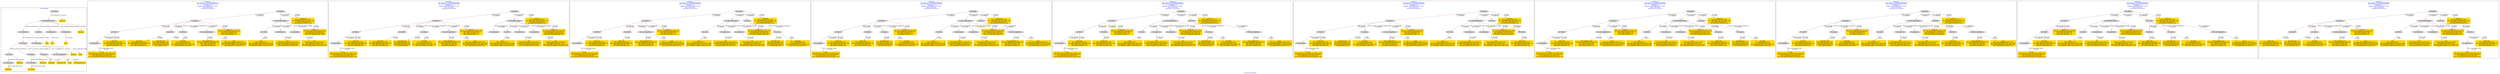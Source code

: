 digraph n0 {
fontcolor="blue"
remincross="true"
label="s24-s-norton-simon.json"
subgraph cluster_0 {
label="1-correct model"
n2[style="filled",color="white",fillcolor="lightgray",label="E12_Production1"];
n3[style="filled",color="white",fillcolor="lightgray",label="E21_Person1"];
n4[style="filled",color="white",fillcolor="lightgray",label="E52_Time-Span3"];
n5[style="filled",color="white",fillcolor="lightgray",label="E67_Birth1"];
n6[style="filled",color="white",fillcolor="lightgray",label="E69_Death1"];
n7[style="filled",color="white",fillcolor="lightgray",label="E74_Group1"];
n8[style="filled",color="white",fillcolor="lightgray",label="E82_Actor_Appellation1"];
n9[style="filled",color="white",fillcolor="lightgray",label="E22_Man-Made_Object1"];
n10[style="filled",color="white",fillcolor="lightgray",label="E35_Title1"];
n11[style="filled",color="white",fillcolor="lightgray",label="E54_Dimension1"];
n12[style="filled",color="white",fillcolor="lightgray",label="E8_Acquisition1"];
n13[style="filled",color="white",fillcolor="lightgray",label="E38_Image1"];
n14[style="filled",color="white",fillcolor="lightgray",label="E52_Time-Span1"];
n15[style="filled",color="white",fillcolor="lightgray",label="E52_Time-Span2"];
n16[shape="plaintext",style="filled",fillcolor="gold",label="artist_uri"];
n17[shape="plaintext",style="filled",fillcolor="gold",label="prov"];
n18[shape="plaintext",style="filled",fillcolor="gold",label="title"];
n19[shape="plaintext",style="filled",fillcolor="gold",label="nationality"];
n20[shape="plaintext",style="filled",fillcolor="gold",label="artist"];
n21[shape="plaintext",style="filled",fillcolor="gold",label="dim"];
n22[shape="plaintext",style="filled",fillcolor="gold",label="Death_URI"];
n23[shape="plaintext",style="filled",fillcolor="gold",label="artist_appellation_uri"];
n24[shape="plaintext",style="filled",fillcolor="gold",label="image_url"];
n25[shape="plaintext",style="filled",fillcolor="gold",label="made"];
n26[shape="plaintext",style="filled",fillcolor="gold",label="object_uri"];
n27[shape="plaintext",style="filled",fillcolor="gold",label="death_date"];
n28[shape="plaintext",style="filled",fillcolor="gold",label="Birth_URI"];
n29[shape="plaintext",style="filled",fillcolor="gold",label="birth_date"];
n30[shape="plaintext",style="filled",fillcolor="gold",label="nationality_URI"];
}
subgraph cluster_1 {
label="candidate 0\nlink coherence:0.043478260869565216\nnode coherence:0.08333333333333333\nconfidence:1.0\nmapping score:0.3867521367521367\ncost:1309.822632\n-precision:0.8-recall:0.62"
n32[style="filled",color="white",fillcolor="lightgray",label="E21_Person1"];
n33[style="filled",color="white",fillcolor="lightgray",label="E67_Birth1"];
n34[style="filled",color="white",fillcolor="lightgray",label="E69_Death1"];
n35[style="filled",color="white",fillcolor="lightgray",label="E74_Group1"];
n36[style="filled",color="white",fillcolor="lightgray",label="E82_Actor_Appellation1"];
n37[style="filled",color="white",fillcolor="lightgray",label="E22_Man-Made_Object1"];
n38[style="filled",color="white",fillcolor="lightgray",label="E35_Title1"];
n39[style="filled",color="white",fillcolor="lightgray",label="E54_Dimension1"];
n40[style="filled",color="white",fillcolor="lightgray",label="E8_Acquisition1"];
n41[style="filled",color="white",fillcolor="lightgray",label="E38_Image1"];
n42[style="filled",color="white",fillcolor="lightgray",label="E52_Time-Span1"];
n43[shape="plaintext",style="filled",fillcolor="gold",label="object_uri\n[E22_Man-Made_Object,classLink,0.629]\n[E8_Acquisition,classLink,0.187]\n[E8_Acquisition,P3_has_note,0.094]\n[E82_Actor_Appellation,label,0.09]"];
n44[shape="plaintext",style="filled",fillcolor="gold",label="made\n[E52_Time-Span,P82_at_some_time_within,0.414]\n[E52_Time-Span,P82b_end_of_the_end,0.246]\n[E12_Production,P3_has_note,0.182]\n[E52_Time-Span,P82a_begin_of_the_begin,0.158]"];
n45[shape="plaintext",style="filled",fillcolor="gold",label="prov\n[E8_Acquisition,P3_has_note,0.526]\n[E30_Right,P3_has_note,0.252]\n[E22_Man-Made_Object,P3_has_note,0.121]\n[E73_Information_Object,P3_has_note,0.101]"];
n46[shape="plaintext",style="filled",fillcolor="gold",label="artist_appellation_uri\n[E82_Actor_Appellation,classLink,0.732]\n[E21_Person,classLink,0.207]\n[E67_Birth,classLink,0.03]\n[E69_Death,classLink,0.03]"];
n47[shape="plaintext",style="filled",fillcolor="gold",label="nationality_URI\n[E74_Group,classLink,0.745]\n[E55_Type,classLink,0.131]\n[E57_Material,classLink,0.09]\n[E55_Type,label,0.033]"];
n48[shape="plaintext",style="filled",fillcolor="gold",label="image_url\n[E38_Image,classLink,0.507]\n[E22_Man-Made_Object,classLink,0.199]\n[E53_Place,classLink,0.161]\n[E8_Acquisition,classLink,0.134]"];
n49[shape="plaintext",style="filled",fillcolor="gold",label="Birth_URI\n[E67_Birth,classLink,0.518]\n[E82_Actor_Appellation,classLink,0.228]\n[E21_Person,classLink,0.154]\n[E69_Death,classLink,0.101]"];
n50[shape="plaintext",style="filled",fillcolor="gold",label="title\n[E35_Title,label,0.35]\n[E22_Man-Made_Object,P3_has_note,0.238]\n[E73_Information_Object,P3_has_note,0.225]\n[E33_Linguistic_Object,P3_has_note,0.187]"];
n51[shape="plaintext",style="filled",fillcolor="gold",label="dim\n[E54_Dimension,P3_has_note,0.823]\n[E22_Man-Made_Object,P3_has_note,0.075]\n[E82_Actor_Appellation,label,0.055]\n[E34_Inscription,P3_has_note,0.047]"];
n52[shape="plaintext",style="filled",fillcolor="gold",label="Death_URI\n[E69_Death,classLink,0.49]\n[E82_Actor_Appellation,classLink,0.215]\n[E67_Birth,classLink,0.151]\n[E21_Person,classLink,0.144]"];
n53[shape="plaintext",style="filled",fillcolor="gold",label="artist\n[E82_Actor_Appellation,label,0.725]\n[E73_Information_Object,P3_has_note,0.106]\n[E22_Man-Made_Object,P3_has_note,0.091]\n[E8_Acquisition,P3_has_note,0.077]"];
n54[shape="plaintext",style="filled",fillcolor="gold",label="artist_uri\n[E82_Actor_Appellation,classLink,0.389]\n[E21_Person,classLink,0.269]\n[E67_Birth,classLink,0.172]\n[E69_Death,classLink,0.17]"];
n55[shape="plaintext",style="filled",fillcolor="gold",label="nationality\n[E74_Group,label,0.534]\n[E74_Group,classLink,0.366]\n[E22_Man-Made_Object,P3_has_note,0.05]\n[E39_Actor,P3_has_note,0.05]"];
}
subgraph cluster_2 {
label="candidate 1\nlink coherence:0.041666666666666664\nnode coherence:0.08333333333333333\nconfidence:1.0\nmapping score:0.3867521367521367\ncost:1310.776501\n-precision:0.82-recall:0.69"
n57[style="filled",color="white",fillcolor="lightgray",label="E21_Person1"];
n58[style="filled",color="white",fillcolor="lightgray",label="E67_Birth1"];
n59[style="filled",color="white",fillcolor="lightgray",label="E69_Death1"];
n60[style="filled",color="white",fillcolor="lightgray",label="E74_Group1"];
n61[style="filled",color="white",fillcolor="lightgray",label="E82_Actor_Appellation1"];
n62[style="filled",color="white",fillcolor="lightgray",label="E22_Man-Made_Object1"];
n63[style="filled",color="white",fillcolor="lightgray",label="E12_Production1"];
n64[style="filled",color="white",fillcolor="lightgray",label="E35_Title1"];
n65[style="filled",color="white",fillcolor="lightgray",label="E54_Dimension1"];
n66[style="filled",color="white",fillcolor="lightgray",label="E8_Acquisition1"];
n67[style="filled",color="white",fillcolor="lightgray",label="E38_Image1"];
n68[style="filled",color="white",fillcolor="lightgray",label="E52_Time-Span1"];
n69[shape="plaintext",style="filled",fillcolor="gold",label="object_uri\n[E22_Man-Made_Object,classLink,0.629]\n[E8_Acquisition,classLink,0.187]\n[E8_Acquisition,P3_has_note,0.094]\n[E82_Actor_Appellation,label,0.09]"];
n70[shape="plaintext",style="filled",fillcolor="gold",label="made\n[E52_Time-Span,P82_at_some_time_within,0.414]\n[E52_Time-Span,P82b_end_of_the_end,0.246]\n[E12_Production,P3_has_note,0.182]\n[E52_Time-Span,P82a_begin_of_the_begin,0.158]"];
n71[shape="plaintext",style="filled",fillcolor="gold",label="prov\n[E8_Acquisition,P3_has_note,0.526]\n[E30_Right,P3_has_note,0.252]\n[E22_Man-Made_Object,P3_has_note,0.121]\n[E73_Information_Object,P3_has_note,0.101]"];
n72[shape="plaintext",style="filled",fillcolor="gold",label="artist_appellation_uri\n[E82_Actor_Appellation,classLink,0.732]\n[E21_Person,classLink,0.207]\n[E67_Birth,classLink,0.03]\n[E69_Death,classLink,0.03]"];
n73[shape="plaintext",style="filled",fillcolor="gold",label="nationality_URI\n[E74_Group,classLink,0.745]\n[E55_Type,classLink,0.131]\n[E57_Material,classLink,0.09]\n[E55_Type,label,0.033]"];
n74[shape="plaintext",style="filled",fillcolor="gold",label="image_url\n[E38_Image,classLink,0.507]\n[E22_Man-Made_Object,classLink,0.199]\n[E53_Place,classLink,0.161]\n[E8_Acquisition,classLink,0.134]"];
n75[shape="plaintext",style="filled",fillcolor="gold",label="Birth_URI\n[E67_Birth,classLink,0.518]\n[E82_Actor_Appellation,classLink,0.228]\n[E21_Person,classLink,0.154]\n[E69_Death,classLink,0.101]"];
n76[shape="plaintext",style="filled",fillcolor="gold",label="title\n[E35_Title,label,0.35]\n[E22_Man-Made_Object,P3_has_note,0.238]\n[E73_Information_Object,P3_has_note,0.225]\n[E33_Linguistic_Object,P3_has_note,0.187]"];
n77[shape="plaintext",style="filled",fillcolor="gold",label="dim\n[E54_Dimension,P3_has_note,0.823]\n[E22_Man-Made_Object,P3_has_note,0.075]\n[E82_Actor_Appellation,label,0.055]\n[E34_Inscription,P3_has_note,0.047]"];
n78[shape="plaintext",style="filled",fillcolor="gold",label="Death_URI\n[E69_Death,classLink,0.49]\n[E82_Actor_Appellation,classLink,0.215]\n[E67_Birth,classLink,0.151]\n[E21_Person,classLink,0.144]"];
n79[shape="plaintext",style="filled",fillcolor="gold",label="artist\n[E82_Actor_Appellation,label,0.725]\n[E73_Information_Object,P3_has_note,0.106]\n[E22_Man-Made_Object,P3_has_note,0.091]\n[E8_Acquisition,P3_has_note,0.077]"];
n80[shape="plaintext",style="filled",fillcolor="gold",label="artist_uri\n[E82_Actor_Appellation,classLink,0.389]\n[E21_Person,classLink,0.269]\n[E67_Birth,classLink,0.172]\n[E69_Death,classLink,0.17]"];
n81[shape="plaintext",style="filled",fillcolor="gold",label="nationality\n[E74_Group,label,0.534]\n[E74_Group,classLink,0.366]\n[E22_Man-Made_Object,P3_has_note,0.05]\n[E39_Actor,P3_has_note,0.05]"];
}
subgraph cluster_3 {
label="candidate 2\nlink coherence:0.041666666666666664\nnode coherence:0.08333333333333333\nconfidence:1.0\nmapping score:0.3867521367521367\ncost:1310.821991\n-precision:0.64-recall:0.54"
n83[style="filled",color="white",fillcolor="lightgray",label="E21_Person1"];
n84[style="filled",color="white",fillcolor="lightgray",label="E67_Birth1"];
n85[style="filled",color="white",fillcolor="lightgray",label="E69_Death1"];
n86[style="filled",color="white",fillcolor="lightgray",label="E82_Actor_Appellation1"];
n87[style="filled",color="white",fillcolor="lightgray",label="E22_Man-Made_Object1"];
n88[style="filled",color="white",fillcolor="lightgray",label="E35_Title1"];
n89[style="filled",color="white",fillcolor="lightgray",label="E54_Dimension1"];
n90[style="filled",color="white",fillcolor="lightgray",label="E8_Acquisition1"];
n91[style="filled",color="white",fillcolor="lightgray",label="E38_Image1"];
n92[style="filled",color="white",fillcolor="lightgray",label="E39_Actor1"];
n93[style="filled",color="white",fillcolor="lightgray",label="E74_Group1"];
n94[style="filled",color="white",fillcolor="lightgray",label="E52_Time-Span1"];
n95[shape="plaintext",style="filled",fillcolor="gold",label="object_uri\n[E22_Man-Made_Object,classLink,0.629]\n[E8_Acquisition,classLink,0.187]\n[E8_Acquisition,P3_has_note,0.094]\n[E82_Actor_Appellation,label,0.09]"];
n96[shape="plaintext",style="filled",fillcolor="gold",label="made\n[E52_Time-Span,P82_at_some_time_within,0.414]\n[E52_Time-Span,P82b_end_of_the_end,0.246]\n[E12_Production,P3_has_note,0.182]\n[E52_Time-Span,P82a_begin_of_the_begin,0.158]"];
n97[shape="plaintext",style="filled",fillcolor="gold",label="prov\n[E8_Acquisition,P3_has_note,0.526]\n[E30_Right,P3_has_note,0.252]\n[E22_Man-Made_Object,P3_has_note,0.121]\n[E73_Information_Object,P3_has_note,0.101]"];
n98[shape="plaintext",style="filled",fillcolor="gold",label="artist_appellation_uri\n[E82_Actor_Appellation,classLink,0.732]\n[E21_Person,classLink,0.207]\n[E67_Birth,classLink,0.03]\n[E69_Death,classLink,0.03]"];
n99[shape="plaintext",style="filled",fillcolor="gold",label="nationality_URI\n[E74_Group,classLink,0.745]\n[E55_Type,classLink,0.131]\n[E57_Material,classLink,0.09]\n[E55_Type,label,0.033]"];
n100[shape="plaintext",style="filled",fillcolor="gold",label="image_url\n[E38_Image,classLink,0.507]\n[E22_Man-Made_Object,classLink,0.199]\n[E53_Place,classLink,0.161]\n[E8_Acquisition,classLink,0.134]"];
n101[shape="plaintext",style="filled",fillcolor="gold",label="Birth_URI\n[E67_Birth,classLink,0.518]\n[E82_Actor_Appellation,classLink,0.228]\n[E21_Person,classLink,0.154]\n[E69_Death,classLink,0.101]"];
n102[shape="plaintext",style="filled",fillcolor="gold",label="title\n[E35_Title,label,0.35]\n[E22_Man-Made_Object,P3_has_note,0.238]\n[E73_Information_Object,P3_has_note,0.225]\n[E33_Linguistic_Object,P3_has_note,0.187]"];
n103[shape="plaintext",style="filled",fillcolor="gold",label="dim\n[E54_Dimension,P3_has_note,0.823]\n[E22_Man-Made_Object,P3_has_note,0.075]\n[E82_Actor_Appellation,label,0.055]\n[E34_Inscription,P3_has_note,0.047]"];
n104[shape="plaintext",style="filled",fillcolor="gold",label="Death_URI\n[E69_Death,classLink,0.49]\n[E82_Actor_Appellation,classLink,0.215]\n[E67_Birth,classLink,0.151]\n[E21_Person,classLink,0.144]"];
n105[shape="plaintext",style="filled",fillcolor="gold",label="artist\n[E82_Actor_Appellation,label,0.725]\n[E73_Information_Object,P3_has_note,0.106]\n[E22_Man-Made_Object,P3_has_note,0.091]\n[E8_Acquisition,P3_has_note,0.077]"];
n106[shape="plaintext",style="filled",fillcolor="gold",label="artist_uri\n[E82_Actor_Appellation,classLink,0.389]\n[E21_Person,classLink,0.269]\n[E67_Birth,classLink,0.172]\n[E69_Death,classLink,0.17]"];
n107[shape="plaintext",style="filled",fillcolor="gold",label="nationality\n[E74_Group,label,0.534]\n[E74_Group,classLink,0.366]\n[E22_Man-Made_Object,P3_has_note,0.05]\n[E39_Actor,P3_has_note,0.05]"];
}
subgraph cluster_4 {
label="candidate 3\nlink coherence:0.041666666666666664\nnode coherence:0.08333333333333333\nconfidence:1.0\nmapping score:0.3867521367521367\ncost:1310.822255\n-precision:0.64-recall:0.54"
n109[style="filled",color="white",fillcolor="lightgray",label="E21_Person1"];
n110[style="filled",color="white",fillcolor="lightgray",label="E67_Birth1"];
n111[style="filled",color="white",fillcolor="lightgray",label="E69_Death1"];
n112[style="filled",color="white",fillcolor="lightgray",label="E74_Group1"];
n113[style="filled",color="white",fillcolor="lightgray",label="E22_Man-Made_Object1"];
n114[style="filled",color="white",fillcolor="lightgray",label="E35_Title1"];
n115[style="filled",color="white",fillcolor="lightgray",label="E54_Dimension1"];
n116[style="filled",color="white",fillcolor="lightgray",label="E8_Acquisition1"];
n117[style="filled",color="white",fillcolor="lightgray",label="E38_Image1"];
n118[style="filled",color="white",fillcolor="lightgray",label="E39_Actor1"];
n119[style="filled",color="white",fillcolor="lightgray",label="E82_Actor_Appellation1"];
n120[style="filled",color="white",fillcolor="lightgray",label="E52_Time-Span1"];
n121[shape="plaintext",style="filled",fillcolor="gold",label="object_uri\n[E22_Man-Made_Object,classLink,0.629]\n[E8_Acquisition,classLink,0.187]\n[E8_Acquisition,P3_has_note,0.094]\n[E82_Actor_Appellation,label,0.09]"];
n122[shape="plaintext",style="filled",fillcolor="gold",label="made\n[E52_Time-Span,P82_at_some_time_within,0.414]\n[E52_Time-Span,P82b_end_of_the_end,0.246]\n[E12_Production,P3_has_note,0.182]\n[E52_Time-Span,P82a_begin_of_the_begin,0.158]"];
n123[shape="plaintext",style="filled",fillcolor="gold",label="prov\n[E8_Acquisition,P3_has_note,0.526]\n[E30_Right,P3_has_note,0.252]\n[E22_Man-Made_Object,P3_has_note,0.121]\n[E73_Information_Object,P3_has_note,0.101]"];
n124[shape="plaintext",style="filled",fillcolor="gold",label="artist_appellation_uri\n[E82_Actor_Appellation,classLink,0.732]\n[E21_Person,classLink,0.207]\n[E67_Birth,classLink,0.03]\n[E69_Death,classLink,0.03]"];
n125[shape="plaintext",style="filled",fillcolor="gold",label="nationality_URI\n[E74_Group,classLink,0.745]\n[E55_Type,classLink,0.131]\n[E57_Material,classLink,0.09]\n[E55_Type,label,0.033]"];
n126[shape="plaintext",style="filled",fillcolor="gold",label="image_url\n[E38_Image,classLink,0.507]\n[E22_Man-Made_Object,classLink,0.199]\n[E53_Place,classLink,0.161]\n[E8_Acquisition,classLink,0.134]"];
n127[shape="plaintext",style="filled",fillcolor="gold",label="Birth_URI\n[E67_Birth,classLink,0.518]\n[E82_Actor_Appellation,classLink,0.228]\n[E21_Person,classLink,0.154]\n[E69_Death,classLink,0.101]"];
n128[shape="plaintext",style="filled",fillcolor="gold",label="title\n[E35_Title,label,0.35]\n[E22_Man-Made_Object,P3_has_note,0.238]\n[E73_Information_Object,P3_has_note,0.225]\n[E33_Linguistic_Object,P3_has_note,0.187]"];
n129[shape="plaintext",style="filled",fillcolor="gold",label="dim\n[E54_Dimension,P3_has_note,0.823]\n[E22_Man-Made_Object,P3_has_note,0.075]\n[E82_Actor_Appellation,label,0.055]\n[E34_Inscription,P3_has_note,0.047]"];
n130[shape="plaintext",style="filled",fillcolor="gold",label="Death_URI\n[E69_Death,classLink,0.49]\n[E82_Actor_Appellation,classLink,0.215]\n[E67_Birth,classLink,0.151]\n[E21_Person,classLink,0.144]"];
n131[shape="plaintext",style="filled",fillcolor="gold",label="artist\n[E82_Actor_Appellation,label,0.725]\n[E73_Information_Object,P3_has_note,0.106]\n[E22_Man-Made_Object,P3_has_note,0.091]\n[E8_Acquisition,P3_has_note,0.077]"];
n132[shape="plaintext",style="filled",fillcolor="gold",label="artist_uri\n[E82_Actor_Appellation,classLink,0.389]\n[E21_Person,classLink,0.269]\n[E67_Birth,classLink,0.172]\n[E69_Death,classLink,0.17]"];
n133[shape="plaintext",style="filled",fillcolor="gold",label="nationality\n[E74_Group,label,0.534]\n[E74_Group,classLink,0.366]\n[E22_Man-Made_Object,P3_has_note,0.05]\n[E39_Actor,P3_has_note,0.05]"];
}
subgraph cluster_5 {
label="candidate 4\nlink coherence:0.041666666666666664\nnode coherence:0.08333333333333333\nconfidence:1.0\nmapping score:0.3867521367521367\ncost:1310.822305\n-precision:0.55-recall:0.46"
n135[style="filled",color="white",fillcolor="lightgray",label="E21_Person1"];
n136[style="filled",color="white",fillcolor="lightgray",label="E67_Birth1"];
n137[style="filled",color="white",fillcolor="lightgray",label="E69_Death1"];
n138[style="filled",color="white",fillcolor="lightgray",label="E22_Man-Made_Object1"];
n139[style="filled",color="white",fillcolor="lightgray",label="E35_Title1"];
n140[style="filled",color="white",fillcolor="lightgray",label="E54_Dimension1"];
n141[style="filled",color="white",fillcolor="lightgray",label="E8_Acquisition1"];
n142[style="filled",color="white",fillcolor="lightgray",label="E38_Image1"];
n143[style="filled",color="white",fillcolor="lightgray",label="E39_Actor1"];
n144[style="filled",color="white",fillcolor="lightgray",label="E74_Group1"];
n145[style="filled",color="white",fillcolor="lightgray",label="E82_Actor_Appellation1"];
n146[style="filled",color="white",fillcolor="lightgray",label="E52_Time-Span1"];
n147[shape="plaintext",style="filled",fillcolor="gold",label="object_uri\n[E22_Man-Made_Object,classLink,0.629]\n[E8_Acquisition,classLink,0.187]\n[E8_Acquisition,P3_has_note,0.094]\n[E82_Actor_Appellation,label,0.09]"];
n148[shape="plaintext",style="filled",fillcolor="gold",label="made\n[E52_Time-Span,P82_at_some_time_within,0.414]\n[E52_Time-Span,P82b_end_of_the_end,0.246]\n[E12_Production,P3_has_note,0.182]\n[E52_Time-Span,P82a_begin_of_the_begin,0.158]"];
n149[shape="plaintext",style="filled",fillcolor="gold",label="prov\n[E8_Acquisition,P3_has_note,0.526]\n[E30_Right,P3_has_note,0.252]\n[E22_Man-Made_Object,P3_has_note,0.121]\n[E73_Information_Object,P3_has_note,0.101]"];
n150[shape="plaintext",style="filled",fillcolor="gold",label="artist_appellation_uri\n[E82_Actor_Appellation,classLink,0.732]\n[E21_Person,classLink,0.207]\n[E67_Birth,classLink,0.03]\n[E69_Death,classLink,0.03]"];
n151[shape="plaintext",style="filled",fillcolor="gold",label="nationality_URI\n[E74_Group,classLink,0.745]\n[E55_Type,classLink,0.131]\n[E57_Material,classLink,0.09]\n[E55_Type,label,0.033]"];
n152[shape="plaintext",style="filled",fillcolor="gold",label="image_url\n[E38_Image,classLink,0.507]\n[E22_Man-Made_Object,classLink,0.199]\n[E53_Place,classLink,0.161]\n[E8_Acquisition,classLink,0.134]"];
n153[shape="plaintext",style="filled",fillcolor="gold",label="Birth_URI\n[E67_Birth,classLink,0.518]\n[E82_Actor_Appellation,classLink,0.228]\n[E21_Person,classLink,0.154]\n[E69_Death,classLink,0.101]"];
n154[shape="plaintext",style="filled",fillcolor="gold",label="title\n[E35_Title,label,0.35]\n[E22_Man-Made_Object,P3_has_note,0.238]\n[E73_Information_Object,P3_has_note,0.225]\n[E33_Linguistic_Object,P3_has_note,0.187]"];
n155[shape="plaintext",style="filled",fillcolor="gold",label="dim\n[E54_Dimension,P3_has_note,0.823]\n[E22_Man-Made_Object,P3_has_note,0.075]\n[E82_Actor_Appellation,label,0.055]\n[E34_Inscription,P3_has_note,0.047]"];
n156[shape="plaintext",style="filled",fillcolor="gold",label="Death_URI\n[E69_Death,classLink,0.49]\n[E82_Actor_Appellation,classLink,0.215]\n[E67_Birth,classLink,0.151]\n[E21_Person,classLink,0.144]"];
n157[shape="plaintext",style="filled",fillcolor="gold",label="artist\n[E82_Actor_Appellation,label,0.725]\n[E73_Information_Object,P3_has_note,0.106]\n[E22_Man-Made_Object,P3_has_note,0.091]\n[E8_Acquisition,P3_has_note,0.077]"];
n158[shape="plaintext",style="filled",fillcolor="gold",label="artist_uri\n[E82_Actor_Appellation,classLink,0.389]\n[E21_Person,classLink,0.269]\n[E67_Birth,classLink,0.172]\n[E69_Death,classLink,0.17]"];
n159[shape="plaintext",style="filled",fillcolor="gold",label="nationality\n[E74_Group,label,0.534]\n[E74_Group,classLink,0.366]\n[E22_Man-Made_Object,P3_has_note,0.05]\n[E39_Actor,P3_has_note,0.05]"];
}
subgraph cluster_6 {
label="candidate 5\nlink coherence:0.041666666666666664\nnode coherence:0.08333333333333333\nconfidence:1.0\nmapping score:0.3867521367521367\ncost:1310.822337\n-precision:0.64-recall:0.54"
n161[style="filled",color="white",fillcolor="lightgray",label="E21_Person1"];
n162[style="filled",color="white",fillcolor="lightgray",label="E67_Birth1"];
n163[style="filled",color="white",fillcolor="lightgray",label="E74_Group1"];
n164[style="filled",color="white",fillcolor="lightgray",label="E82_Actor_Appellation1"];
n165[style="filled",color="white",fillcolor="lightgray",label="E22_Man-Made_Object1"];
n166[style="filled",color="white",fillcolor="lightgray",label="E35_Title1"];
n167[style="filled",color="white",fillcolor="lightgray",label="E54_Dimension1"];
n168[style="filled",color="white",fillcolor="lightgray",label="E8_Acquisition1"];
n169[style="filled",color="white",fillcolor="lightgray",label="E38_Image1"];
n170[style="filled",color="white",fillcolor="lightgray",label="E39_Actor1"];
n171[style="filled",color="white",fillcolor="lightgray",label="E69_Death1"];
n172[style="filled",color="white",fillcolor="lightgray",label="E52_Time-Span1"];
n173[shape="plaintext",style="filled",fillcolor="gold",label="object_uri\n[E22_Man-Made_Object,classLink,0.629]\n[E8_Acquisition,classLink,0.187]\n[E8_Acquisition,P3_has_note,0.094]\n[E82_Actor_Appellation,label,0.09]"];
n174[shape="plaintext",style="filled",fillcolor="gold",label="made\n[E52_Time-Span,P82_at_some_time_within,0.414]\n[E52_Time-Span,P82b_end_of_the_end,0.246]\n[E12_Production,P3_has_note,0.182]\n[E52_Time-Span,P82a_begin_of_the_begin,0.158]"];
n175[shape="plaintext",style="filled",fillcolor="gold",label="prov\n[E8_Acquisition,P3_has_note,0.526]\n[E30_Right,P3_has_note,0.252]\n[E22_Man-Made_Object,P3_has_note,0.121]\n[E73_Information_Object,P3_has_note,0.101]"];
n176[shape="plaintext",style="filled",fillcolor="gold",label="artist_appellation_uri\n[E82_Actor_Appellation,classLink,0.732]\n[E21_Person,classLink,0.207]\n[E67_Birth,classLink,0.03]\n[E69_Death,classLink,0.03]"];
n177[shape="plaintext",style="filled",fillcolor="gold",label="nationality_URI\n[E74_Group,classLink,0.745]\n[E55_Type,classLink,0.131]\n[E57_Material,classLink,0.09]\n[E55_Type,label,0.033]"];
n178[shape="plaintext",style="filled",fillcolor="gold",label="image_url\n[E38_Image,classLink,0.507]\n[E22_Man-Made_Object,classLink,0.199]\n[E53_Place,classLink,0.161]\n[E8_Acquisition,classLink,0.134]"];
n179[shape="plaintext",style="filled",fillcolor="gold",label="Birth_URI\n[E67_Birth,classLink,0.518]\n[E82_Actor_Appellation,classLink,0.228]\n[E21_Person,classLink,0.154]\n[E69_Death,classLink,0.101]"];
n180[shape="plaintext",style="filled",fillcolor="gold",label="title\n[E35_Title,label,0.35]\n[E22_Man-Made_Object,P3_has_note,0.238]\n[E73_Information_Object,P3_has_note,0.225]\n[E33_Linguistic_Object,P3_has_note,0.187]"];
n181[shape="plaintext",style="filled",fillcolor="gold",label="dim\n[E54_Dimension,P3_has_note,0.823]\n[E22_Man-Made_Object,P3_has_note,0.075]\n[E82_Actor_Appellation,label,0.055]\n[E34_Inscription,P3_has_note,0.047]"];
n182[shape="plaintext",style="filled",fillcolor="gold",label="Death_URI\n[E69_Death,classLink,0.49]\n[E82_Actor_Appellation,classLink,0.215]\n[E67_Birth,classLink,0.151]\n[E21_Person,classLink,0.144]"];
n183[shape="plaintext",style="filled",fillcolor="gold",label="artist\n[E82_Actor_Appellation,label,0.725]\n[E73_Information_Object,P3_has_note,0.106]\n[E22_Man-Made_Object,P3_has_note,0.091]\n[E8_Acquisition,P3_has_note,0.077]"];
n184[shape="plaintext",style="filled",fillcolor="gold",label="artist_uri\n[E82_Actor_Appellation,classLink,0.389]\n[E21_Person,classLink,0.269]\n[E67_Birth,classLink,0.172]\n[E69_Death,classLink,0.17]"];
n185[shape="plaintext",style="filled",fillcolor="gold",label="nationality\n[E74_Group,label,0.534]\n[E74_Group,classLink,0.366]\n[E22_Man-Made_Object,P3_has_note,0.05]\n[E39_Actor,P3_has_note,0.05]"];
}
subgraph cluster_7 {
label="candidate 6\nlink coherence:0.041666666666666664\nnode coherence:0.08333333333333333\nconfidence:1.0\nmapping score:0.3867521367521367\ncost:1310.822388\n-precision:0.55-recall:0.46"
n187[style="filled",color="white",fillcolor="lightgray",label="E21_Person1"];
n188[style="filled",color="white",fillcolor="lightgray",label="E67_Birth1"];
n189[style="filled",color="white",fillcolor="lightgray",label="E82_Actor_Appellation1"];
n190[style="filled",color="white",fillcolor="lightgray",label="E22_Man-Made_Object1"];
n191[style="filled",color="white",fillcolor="lightgray",label="E35_Title1"];
n192[style="filled",color="white",fillcolor="lightgray",label="E54_Dimension1"];
n193[style="filled",color="white",fillcolor="lightgray",label="E8_Acquisition1"];
n194[style="filled",color="white",fillcolor="lightgray",label="E38_Image1"];
n195[style="filled",color="white",fillcolor="lightgray",label="E39_Actor1"];
n196[style="filled",color="white",fillcolor="lightgray",label="E69_Death1"];
n197[style="filled",color="white",fillcolor="lightgray",label="E74_Group1"];
n198[style="filled",color="white",fillcolor="lightgray",label="E52_Time-Span1"];
n199[shape="plaintext",style="filled",fillcolor="gold",label="object_uri\n[E22_Man-Made_Object,classLink,0.629]\n[E8_Acquisition,classLink,0.187]\n[E8_Acquisition,P3_has_note,0.094]\n[E82_Actor_Appellation,label,0.09]"];
n200[shape="plaintext",style="filled",fillcolor="gold",label="made\n[E52_Time-Span,P82_at_some_time_within,0.414]\n[E52_Time-Span,P82b_end_of_the_end,0.246]\n[E12_Production,P3_has_note,0.182]\n[E52_Time-Span,P82a_begin_of_the_begin,0.158]"];
n201[shape="plaintext",style="filled",fillcolor="gold",label="prov\n[E8_Acquisition,P3_has_note,0.526]\n[E30_Right,P3_has_note,0.252]\n[E22_Man-Made_Object,P3_has_note,0.121]\n[E73_Information_Object,P3_has_note,0.101]"];
n202[shape="plaintext",style="filled",fillcolor="gold",label="artist_appellation_uri\n[E82_Actor_Appellation,classLink,0.732]\n[E21_Person,classLink,0.207]\n[E67_Birth,classLink,0.03]\n[E69_Death,classLink,0.03]"];
n203[shape="plaintext",style="filled",fillcolor="gold",label="nationality_URI\n[E74_Group,classLink,0.745]\n[E55_Type,classLink,0.131]\n[E57_Material,classLink,0.09]\n[E55_Type,label,0.033]"];
n204[shape="plaintext",style="filled",fillcolor="gold",label="image_url\n[E38_Image,classLink,0.507]\n[E22_Man-Made_Object,classLink,0.199]\n[E53_Place,classLink,0.161]\n[E8_Acquisition,classLink,0.134]"];
n205[shape="plaintext",style="filled",fillcolor="gold",label="Birth_URI\n[E67_Birth,classLink,0.518]\n[E82_Actor_Appellation,classLink,0.228]\n[E21_Person,classLink,0.154]\n[E69_Death,classLink,0.101]"];
n206[shape="plaintext",style="filled",fillcolor="gold",label="title\n[E35_Title,label,0.35]\n[E22_Man-Made_Object,P3_has_note,0.238]\n[E73_Information_Object,P3_has_note,0.225]\n[E33_Linguistic_Object,P3_has_note,0.187]"];
n207[shape="plaintext",style="filled",fillcolor="gold",label="dim\n[E54_Dimension,P3_has_note,0.823]\n[E22_Man-Made_Object,P3_has_note,0.075]\n[E82_Actor_Appellation,label,0.055]\n[E34_Inscription,P3_has_note,0.047]"];
n208[shape="plaintext",style="filled",fillcolor="gold",label="Death_URI\n[E69_Death,classLink,0.49]\n[E82_Actor_Appellation,classLink,0.215]\n[E67_Birth,classLink,0.151]\n[E21_Person,classLink,0.144]"];
n209[shape="plaintext",style="filled",fillcolor="gold",label="artist\n[E82_Actor_Appellation,label,0.725]\n[E73_Information_Object,P3_has_note,0.106]\n[E22_Man-Made_Object,P3_has_note,0.091]\n[E8_Acquisition,P3_has_note,0.077]"];
n210[shape="plaintext",style="filled",fillcolor="gold",label="artist_uri\n[E82_Actor_Appellation,classLink,0.389]\n[E21_Person,classLink,0.269]\n[E67_Birth,classLink,0.172]\n[E69_Death,classLink,0.17]"];
n211[shape="plaintext",style="filled",fillcolor="gold",label="nationality\n[E74_Group,label,0.534]\n[E74_Group,classLink,0.366]\n[E22_Man-Made_Object,P3_has_note,0.05]\n[E39_Actor,P3_has_note,0.05]"];
}
subgraph cluster_8 {
label="candidate 7\nlink coherence:0.041666666666666664\nnode coherence:0.08333333333333333\nconfidence:1.0\nmapping score:0.3867521367521367\ncost:1310.822651\n-precision:0.55-recall:0.46"
n213[style="filled",color="white",fillcolor="lightgray",label="E21_Person1"];
n214[style="filled",color="white",fillcolor="lightgray",label="E67_Birth1"];
n215[style="filled",color="white",fillcolor="lightgray",label="E74_Group1"];
n216[style="filled",color="white",fillcolor="lightgray",label="E22_Man-Made_Object1"];
n217[style="filled",color="white",fillcolor="lightgray",label="E35_Title1"];
n218[style="filled",color="white",fillcolor="lightgray",label="E54_Dimension1"];
n219[style="filled",color="white",fillcolor="lightgray",label="E8_Acquisition1"];
n220[style="filled",color="white",fillcolor="lightgray",label="E38_Image1"];
n221[style="filled",color="white",fillcolor="lightgray",label="E39_Actor1"];
n222[style="filled",color="white",fillcolor="lightgray",label="E69_Death1"];
n223[style="filled",color="white",fillcolor="lightgray",label="E82_Actor_Appellation1"];
n224[style="filled",color="white",fillcolor="lightgray",label="E52_Time-Span1"];
n225[shape="plaintext",style="filled",fillcolor="gold",label="object_uri\n[E22_Man-Made_Object,classLink,0.629]\n[E8_Acquisition,classLink,0.187]\n[E8_Acquisition,P3_has_note,0.094]\n[E82_Actor_Appellation,label,0.09]"];
n226[shape="plaintext",style="filled",fillcolor="gold",label="made\n[E52_Time-Span,P82_at_some_time_within,0.414]\n[E52_Time-Span,P82b_end_of_the_end,0.246]\n[E12_Production,P3_has_note,0.182]\n[E52_Time-Span,P82a_begin_of_the_begin,0.158]"];
n227[shape="plaintext",style="filled",fillcolor="gold",label="prov\n[E8_Acquisition,P3_has_note,0.526]\n[E30_Right,P3_has_note,0.252]\n[E22_Man-Made_Object,P3_has_note,0.121]\n[E73_Information_Object,P3_has_note,0.101]"];
n228[shape="plaintext",style="filled",fillcolor="gold",label="artist_appellation_uri\n[E82_Actor_Appellation,classLink,0.732]\n[E21_Person,classLink,0.207]\n[E67_Birth,classLink,0.03]\n[E69_Death,classLink,0.03]"];
n229[shape="plaintext",style="filled",fillcolor="gold",label="nationality_URI\n[E74_Group,classLink,0.745]\n[E55_Type,classLink,0.131]\n[E57_Material,classLink,0.09]\n[E55_Type,label,0.033]"];
n230[shape="plaintext",style="filled",fillcolor="gold",label="image_url\n[E38_Image,classLink,0.507]\n[E22_Man-Made_Object,classLink,0.199]\n[E53_Place,classLink,0.161]\n[E8_Acquisition,classLink,0.134]"];
n231[shape="plaintext",style="filled",fillcolor="gold",label="Birth_URI\n[E67_Birth,classLink,0.518]\n[E82_Actor_Appellation,classLink,0.228]\n[E21_Person,classLink,0.154]\n[E69_Death,classLink,0.101]"];
n232[shape="plaintext",style="filled",fillcolor="gold",label="title\n[E35_Title,label,0.35]\n[E22_Man-Made_Object,P3_has_note,0.238]\n[E73_Information_Object,P3_has_note,0.225]\n[E33_Linguistic_Object,P3_has_note,0.187]"];
n233[shape="plaintext",style="filled",fillcolor="gold",label="dim\n[E54_Dimension,P3_has_note,0.823]\n[E22_Man-Made_Object,P3_has_note,0.075]\n[E82_Actor_Appellation,label,0.055]\n[E34_Inscription,P3_has_note,0.047]"];
n234[shape="plaintext",style="filled",fillcolor="gold",label="Death_URI\n[E69_Death,classLink,0.49]\n[E82_Actor_Appellation,classLink,0.215]\n[E67_Birth,classLink,0.151]\n[E21_Person,classLink,0.144]"];
n235[shape="plaintext",style="filled",fillcolor="gold",label="artist\n[E82_Actor_Appellation,label,0.725]\n[E73_Information_Object,P3_has_note,0.106]\n[E22_Man-Made_Object,P3_has_note,0.091]\n[E8_Acquisition,P3_has_note,0.077]"];
n236[shape="plaintext",style="filled",fillcolor="gold",label="artist_uri\n[E82_Actor_Appellation,classLink,0.389]\n[E21_Person,classLink,0.269]\n[E67_Birth,classLink,0.172]\n[E69_Death,classLink,0.17]"];
n237[shape="plaintext",style="filled",fillcolor="gold",label="nationality\n[E74_Group,label,0.534]\n[E74_Group,classLink,0.366]\n[E22_Man-Made_Object,P3_has_note,0.05]\n[E39_Actor,P3_has_note,0.05]"];
}
subgraph cluster_9 {
label="candidate 8\nlink coherence:0.041666666666666664\nnode coherence:0.08333333333333333\nconfidence:1.0\nmapping score:0.3867521367521367\ncost:1310.822702\n-precision:0.45-recall:0.38"
n239[style="filled",color="white",fillcolor="lightgray",label="E21_Person1"];
n240[style="filled",color="white",fillcolor="lightgray",label="E67_Birth1"];
n241[style="filled",color="white",fillcolor="lightgray",label="E22_Man-Made_Object1"];
n242[style="filled",color="white",fillcolor="lightgray",label="E35_Title1"];
n243[style="filled",color="white",fillcolor="lightgray",label="E54_Dimension1"];
n244[style="filled",color="white",fillcolor="lightgray",label="E8_Acquisition1"];
n245[style="filled",color="white",fillcolor="lightgray",label="E38_Image1"];
n246[style="filled",color="white",fillcolor="lightgray",label="E39_Actor1"];
n247[style="filled",color="white",fillcolor="lightgray",label="E69_Death1"];
n248[style="filled",color="white",fillcolor="lightgray",label="E74_Group1"];
n249[style="filled",color="white",fillcolor="lightgray",label="E82_Actor_Appellation1"];
n250[style="filled",color="white",fillcolor="lightgray",label="E52_Time-Span1"];
n251[shape="plaintext",style="filled",fillcolor="gold",label="object_uri\n[E22_Man-Made_Object,classLink,0.629]\n[E8_Acquisition,classLink,0.187]\n[E8_Acquisition,P3_has_note,0.094]\n[E82_Actor_Appellation,label,0.09]"];
n252[shape="plaintext",style="filled",fillcolor="gold",label="made\n[E52_Time-Span,P82_at_some_time_within,0.414]\n[E52_Time-Span,P82b_end_of_the_end,0.246]\n[E12_Production,P3_has_note,0.182]\n[E52_Time-Span,P82a_begin_of_the_begin,0.158]"];
n253[shape="plaintext",style="filled",fillcolor="gold",label="prov\n[E8_Acquisition,P3_has_note,0.526]\n[E30_Right,P3_has_note,0.252]\n[E22_Man-Made_Object,P3_has_note,0.121]\n[E73_Information_Object,P3_has_note,0.101]"];
n254[shape="plaintext",style="filled",fillcolor="gold",label="artist_appellation_uri\n[E82_Actor_Appellation,classLink,0.732]\n[E21_Person,classLink,0.207]\n[E67_Birth,classLink,0.03]\n[E69_Death,classLink,0.03]"];
n255[shape="plaintext",style="filled",fillcolor="gold",label="nationality_URI\n[E74_Group,classLink,0.745]\n[E55_Type,classLink,0.131]\n[E57_Material,classLink,0.09]\n[E55_Type,label,0.033]"];
n256[shape="plaintext",style="filled",fillcolor="gold",label="image_url\n[E38_Image,classLink,0.507]\n[E22_Man-Made_Object,classLink,0.199]\n[E53_Place,classLink,0.161]\n[E8_Acquisition,classLink,0.134]"];
n257[shape="plaintext",style="filled",fillcolor="gold",label="Birth_URI\n[E67_Birth,classLink,0.518]\n[E82_Actor_Appellation,classLink,0.228]\n[E21_Person,classLink,0.154]\n[E69_Death,classLink,0.101]"];
n258[shape="plaintext",style="filled",fillcolor="gold",label="title\n[E35_Title,label,0.35]\n[E22_Man-Made_Object,P3_has_note,0.238]\n[E73_Information_Object,P3_has_note,0.225]\n[E33_Linguistic_Object,P3_has_note,0.187]"];
n259[shape="plaintext",style="filled",fillcolor="gold",label="dim\n[E54_Dimension,P3_has_note,0.823]\n[E22_Man-Made_Object,P3_has_note,0.075]\n[E82_Actor_Appellation,label,0.055]\n[E34_Inscription,P3_has_note,0.047]"];
n260[shape="plaintext",style="filled",fillcolor="gold",label="Death_URI\n[E69_Death,classLink,0.49]\n[E82_Actor_Appellation,classLink,0.215]\n[E67_Birth,classLink,0.151]\n[E21_Person,classLink,0.144]"];
n261[shape="plaintext",style="filled",fillcolor="gold",label="artist\n[E82_Actor_Appellation,label,0.725]\n[E73_Information_Object,P3_has_note,0.106]\n[E22_Man-Made_Object,P3_has_note,0.091]\n[E8_Acquisition,P3_has_note,0.077]"];
n262[shape="plaintext",style="filled",fillcolor="gold",label="artist_uri\n[E82_Actor_Appellation,classLink,0.389]\n[E21_Person,classLink,0.269]\n[E67_Birth,classLink,0.172]\n[E69_Death,classLink,0.17]"];
n263[shape="plaintext",style="filled",fillcolor="gold",label="nationality\n[E74_Group,label,0.534]\n[E74_Group,classLink,0.366]\n[E22_Man-Made_Object,P3_has_note,0.05]\n[E39_Actor,P3_has_note,0.05]"];
}
subgraph cluster_10 {
label="candidate 9\nlink coherence:0.041666666666666664\nnode coherence:0.08333333333333333\nconfidence:1.0\nmapping score:0.3867521367521367\ncost:1310.824043\n-precision:0.64-recall:0.54"
n265[style="filled",color="white",fillcolor="lightgray",label="E21_Person1"];
n266[style="filled",color="white",fillcolor="lightgray",label="E69_Death1"];
n267[style="filled",color="white",fillcolor="lightgray",label="E74_Group1"];
n268[style="filled",color="white",fillcolor="lightgray",label="E82_Actor_Appellation1"];
n269[style="filled",color="white",fillcolor="lightgray",label="E22_Man-Made_Object1"];
n270[style="filled",color="white",fillcolor="lightgray",label="E35_Title1"];
n271[style="filled",color="white",fillcolor="lightgray",label="E54_Dimension1"];
n272[style="filled",color="white",fillcolor="lightgray",label="E8_Acquisition1"];
n273[style="filled",color="white",fillcolor="lightgray",label="E38_Image1"];
n274[style="filled",color="white",fillcolor="lightgray",label="E39_Actor1"];
n275[style="filled",color="white",fillcolor="lightgray",label="E67_Birth1"];
n276[style="filled",color="white",fillcolor="lightgray",label="E52_Time-Span1"];
n277[shape="plaintext",style="filled",fillcolor="gold",label="object_uri\n[E22_Man-Made_Object,classLink,0.629]\n[E8_Acquisition,classLink,0.187]\n[E8_Acquisition,P3_has_note,0.094]\n[E82_Actor_Appellation,label,0.09]"];
n278[shape="plaintext",style="filled",fillcolor="gold",label="made\n[E52_Time-Span,P82_at_some_time_within,0.414]\n[E52_Time-Span,P82b_end_of_the_end,0.246]\n[E12_Production,P3_has_note,0.182]\n[E52_Time-Span,P82a_begin_of_the_begin,0.158]"];
n279[shape="plaintext",style="filled",fillcolor="gold",label="prov\n[E8_Acquisition,P3_has_note,0.526]\n[E30_Right,P3_has_note,0.252]\n[E22_Man-Made_Object,P3_has_note,0.121]\n[E73_Information_Object,P3_has_note,0.101]"];
n280[shape="plaintext",style="filled",fillcolor="gold",label="artist_appellation_uri\n[E82_Actor_Appellation,classLink,0.732]\n[E21_Person,classLink,0.207]\n[E67_Birth,classLink,0.03]\n[E69_Death,classLink,0.03]"];
n281[shape="plaintext",style="filled",fillcolor="gold",label="nationality_URI\n[E74_Group,classLink,0.745]\n[E55_Type,classLink,0.131]\n[E57_Material,classLink,0.09]\n[E55_Type,label,0.033]"];
n282[shape="plaintext",style="filled",fillcolor="gold",label="image_url\n[E38_Image,classLink,0.507]\n[E22_Man-Made_Object,classLink,0.199]\n[E53_Place,classLink,0.161]\n[E8_Acquisition,classLink,0.134]"];
n283[shape="plaintext",style="filled",fillcolor="gold",label="Birth_URI\n[E67_Birth,classLink,0.518]\n[E82_Actor_Appellation,classLink,0.228]\n[E21_Person,classLink,0.154]\n[E69_Death,classLink,0.101]"];
n284[shape="plaintext",style="filled",fillcolor="gold",label="title\n[E35_Title,label,0.35]\n[E22_Man-Made_Object,P3_has_note,0.238]\n[E73_Information_Object,P3_has_note,0.225]\n[E33_Linguistic_Object,P3_has_note,0.187]"];
n285[shape="plaintext",style="filled",fillcolor="gold",label="dim\n[E54_Dimension,P3_has_note,0.823]\n[E22_Man-Made_Object,P3_has_note,0.075]\n[E82_Actor_Appellation,label,0.055]\n[E34_Inscription,P3_has_note,0.047]"];
n286[shape="plaintext",style="filled",fillcolor="gold",label="Death_URI\n[E69_Death,classLink,0.49]\n[E82_Actor_Appellation,classLink,0.215]\n[E67_Birth,classLink,0.151]\n[E21_Person,classLink,0.144]"];
n287[shape="plaintext",style="filled",fillcolor="gold",label="artist\n[E82_Actor_Appellation,label,0.725]\n[E73_Information_Object,P3_has_note,0.106]\n[E22_Man-Made_Object,P3_has_note,0.091]\n[E8_Acquisition,P3_has_note,0.077]"];
n288[shape="plaintext",style="filled",fillcolor="gold",label="artist_uri\n[E82_Actor_Appellation,classLink,0.389]\n[E21_Person,classLink,0.269]\n[E67_Birth,classLink,0.172]\n[E69_Death,classLink,0.17]"];
n289[shape="plaintext",style="filled",fillcolor="gold",label="nationality\n[E74_Group,label,0.534]\n[E74_Group,classLink,0.366]\n[E22_Man-Made_Object,P3_has_note,0.05]\n[E39_Actor,P3_has_note,0.05]"];
}
n2 -> n3[color="brown",fontcolor="black",label="P14_carried_out_by"]
n2 -> n4[color="brown",fontcolor="black",label="P4_has_time-span"]
n3 -> n5[color="brown",fontcolor="black",label="P98i_was_born"]
n3 -> n6[color="brown",fontcolor="black",label="P100i_died_in"]
n3 -> n7[color="brown",fontcolor="black",label="P107i_is_current_or_former_member_of"]
n3 -> n8[color="brown",fontcolor="black",label="P131_is_identified_by"]
n9 -> n2[color="brown",fontcolor="black",label="P108i_was_produced_by"]
n9 -> n10[color="brown",fontcolor="black",label="P102_has_title"]
n9 -> n11[color="brown",fontcolor="black",label="P43_has_dimension"]
n9 -> n12[color="brown",fontcolor="black",label="P24i_changed_ownership_through"]
n13 -> n9[color="brown",fontcolor="black",label="P138_represents"]
n5 -> n14[color="brown",fontcolor="black",label="P4_has_time-span"]
n6 -> n15[color="brown",fontcolor="black",label="P4_has_time-span"]
n3 -> n16[color="brown",fontcolor="black",label="classLink"]
n12 -> n17[color="brown",fontcolor="black",label="P3_has_note"]
n10 -> n18[color="brown",fontcolor="black",label="label"]
n7 -> n19[color="brown",fontcolor="black",label="label"]
n8 -> n20[color="brown",fontcolor="black",label="label"]
n11 -> n21[color="brown",fontcolor="black",label="P3_has_note"]
n6 -> n22[color="brown",fontcolor="black",label="classLink"]
n8 -> n23[color="brown",fontcolor="black",label="classLink"]
n13 -> n24[color="brown",fontcolor="black",label="classLink"]
n4 -> n25[color="brown",fontcolor="black",label="P82_at_some_time_within"]
n9 -> n26[color="brown",fontcolor="black",label="classLink"]
n15 -> n27[color="brown",fontcolor="black",label="P82_at_some_time_within"]
n5 -> n28[color="brown",fontcolor="black",label="classLink"]
n14 -> n29[color="brown",fontcolor="black",label="P82_at_some_time_within"]
n7 -> n30[color="brown",fontcolor="black",label="classLink"]
n32 -> n33[color="brown",fontcolor="black",label="P98i_was_born\nw=0.993786"]
n32 -> n34[color="brown",fontcolor="black",label="P100i_died_in\nw=0.995499"]
n32 -> n35[color="brown",fontcolor="black",label="P107i_is_current_or_former_member_of\nw=0.995691"]
n32 -> n36[color="brown",fontcolor="black",label="P131_is_identified_by\nw=0.992637"]
n37 -> n38[color="brown",fontcolor="black",label="P102_has_title\nw=0.976935"]
n37 -> n39[color="brown",fontcolor="black",label="P43_has_dimension\nw=0.914539"]
n37 -> n40[color="brown",fontcolor="black",label="P24i_changed_ownership_through\nw=0.977372"]
n41 -> n32[color="brown",fontcolor="black",label="P138_represents\nw=0.999308"]
n41 -> n37[color="brown",fontcolor="black",label="P138_represents\nw=0.983075"]
n33 -> n42[color="brown",fontcolor="black",label="P4_has_time-span\nw=0.993791"]
n37 -> n43[color="brown",fontcolor="black",label="classLink\nw=100.0"]
n42 -> n44[color="brown",fontcolor="black",label="P82_at_some_time_within\nw=100.0"]
n40 -> n45[color="brown",fontcolor="black",label="P3_has_note\nw=100.0"]
n36 -> n46[color="brown",fontcolor="black",label="classLink\nw=100.0"]
n35 -> n47[color="brown",fontcolor="black",label="classLink\nw=100.0"]
n41 -> n48[color="brown",fontcolor="black",label="classLink\nw=100.0"]
n33 -> n49[color="brown",fontcolor="black",label="classLink\nw=100.0"]
n38 -> n50[color="brown",fontcolor="black",label="label\nw=100.0"]
n39 -> n51[color="brown",fontcolor="black",label="P3_has_note\nw=100.0"]
n34 -> n52[color="brown",fontcolor="black",label="classLink\nw=100.0"]
n36 -> n53[color="brown",fontcolor="black",label="label\nw=100.0"]
n32 -> n54[color="brown",fontcolor="black",label="classLink\nw=100.0"]
n35 -> n55[color="brown",fontcolor="black",label="label\nw=100.0"]
n57 -> n58[color="brown",fontcolor="black",label="P98i_was_born\nw=0.993786"]
n57 -> n59[color="brown",fontcolor="black",label="P100i_died_in\nw=0.995499"]
n57 -> n60[color="brown",fontcolor="black",label="P107i_is_current_or_former_member_of\nw=0.995691"]
n57 -> n61[color="brown",fontcolor="black",label="P131_is_identified_by\nw=0.992637"]
n62 -> n63[color="brown",fontcolor="black",label="P108i_was_produced_by\nw=0.953869"]
n62 -> n64[color="brown",fontcolor="black",label="P102_has_title\nw=0.976935"]
n62 -> n65[color="brown",fontcolor="black",label="P43_has_dimension\nw=0.914539"]
n62 -> n66[color="brown",fontcolor="black",label="P24i_changed_ownership_through\nw=0.977372"]
n67 -> n57[color="brown",fontcolor="black",label="P138_represents\nw=0.999308"]
n67 -> n62[color="brown",fontcolor="black",label="P138_represents\nw=0.983075"]
n58 -> n68[color="brown",fontcolor="black",label="P4_has_time-span\nw=0.993791"]
n62 -> n69[color="brown",fontcolor="black",label="classLink\nw=100.0"]
n68 -> n70[color="brown",fontcolor="black",label="P82_at_some_time_within\nw=100.0"]
n66 -> n71[color="brown",fontcolor="black",label="P3_has_note\nw=100.0"]
n61 -> n72[color="brown",fontcolor="black",label="classLink\nw=100.0"]
n60 -> n73[color="brown",fontcolor="black",label="classLink\nw=100.0"]
n67 -> n74[color="brown",fontcolor="black",label="classLink\nw=100.0"]
n58 -> n75[color="brown",fontcolor="black",label="classLink\nw=100.0"]
n64 -> n76[color="brown",fontcolor="black",label="label\nw=100.0"]
n65 -> n77[color="brown",fontcolor="black",label="P3_has_note\nw=100.0"]
n59 -> n78[color="brown",fontcolor="black",label="classLink\nw=100.0"]
n61 -> n79[color="brown",fontcolor="black",label="label\nw=100.0"]
n57 -> n80[color="brown",fontcolor="black",label="classLink\nw=100.0"]
n60 -> n81[color="brown",fontcolor="black",label="label\nw=100.0"]
n83 -> n84[color="brown",fontcolor="black",label="P98i_was_born\nw=0.993786"]
n83 -> n85[color="brown",fontcolor="black",label="P100i_died_in\nw=0.995499"]
n83 -> n86[color="brown",fontcolor="black",label="P131_is_identified_by\nw=0.992637"]
n87 -> n88[color="brown",fontcolor="black",label="P102_has_title\nw=0.976935"]
n87 -> n89[color="brown",fontcolor="black",label="P43_has_dimension\nw=0.914539"]
n87 -> n90[color="brown",fontcolor="black",label="P24i_changed_ownership_through\nw=0.977372"]
n91 -> n83[color="brown",fontcolor="black",label="P138_represents\nw=0.999308"]
n91 -> n87[color="brown",fontcolor="black",label="P138_represents\nw=0.983075"]
n91 -> n92[color="brown",fontcolor="black",label="P138_represents\nw=0.999308"]
n92 -> n93[color="brown",fontcolor="black",label="P107i_is_current_or_former_member_of\nw=0.995741"]
n84 -> n94[color="brown",fontcolor="black",label="P4_has_time-span\nw=0.993791"]
n87 -> n95[color="brown",fontcolor="black",label="classLink\nw=100.0"]
n94 -> n96[color="brown",fontcolor="black",label="P82_at_some_time_within\nw=100.0"]
n90 -> n97[color="brown",fontcolor="black",label="P3_has_note\nw=100.0"]
n86 -> n98[color="brown",fontcolor="black",label="classLink\nw=100.0"]
n93 -> n99[color="brown",fontcolor="black",label="classLink\nw=100.0"]
n91 -> n100[color="brown",fontcolor="black",label="classLink\nw=100.0"]
n84 -> n101[color="brown",fontcolor="black",label="classLink\nw=100.0"]
n88 -> n102[color="brown",fontcolor="black",label="label\nw=100.0"]
n89 -> n103[color="brown",fontcolor="black",label="P3_has_note\nw=100.0"]
n85 -> n104[color="brown",fontcolor="black",label="classLink\nw=100.0"]
n86 -> n105[color="brown",fontcolor="black",label="label\nw=100.0"]
n83 -> n106[color="brown",fontcolor="black",label="classLink\nw=100.0"]
n93 -> n107[color="brown",fontcolor="black",label="label\nw=100.0"]
n109 -> n110[color="brown",fontcolor="black",label="P98i_was_born\nw=0.993786"]
n109 -> n111[color="brown",fontcolor="black",label="P100i_died_in\nw=0.995499"]
n109 -> n112[color="brown",fontcolor="black",label="P107i_is_current_or_former_member_of\nw=0.995691"]
n113 -> n114[color="brown",fontcolor="black",label="P102_has_title\nw=0.976935"]
n113 -> n115[color="brown",fontcolor="black",label="P43_has_dimension\nw=0.914539"]
n113 -> n116[color="brown",fontcolor="black",label="P24i_changed_ownership_through\nw=0.977372"]
n117 -> n109[color="brown",fontcolor="black",label="P138_represents\nw=0.999308"]
n117 -> n113[color="brown",fontcolor="black",label="P138_represents\nw=0.983075"]
n117 -> n118[color="brown",fontcolor="black",label="P138_represents\nw=0.999308"]
n118 -> n119[color="brown",fontcolor="black",label="P131_is_identified_by\nw=0.992951"]
n110 -> n120[color="brown",fontcolor="black",label="P4_has_time-span\nw=0.993791"]
n113 -> n121[color="brown",fontcolor="black",label="classLink\nw=100.0"]
n120 -> n122[color="brown",fontcolor="black",label="P82_at_some_time_within\nw=100.0"]
n116 -> n123[color="brown",fontcolor="black",label="P3_has_note\nw=100.0"]
n119 -> n124[color="brown",fontcolor="black",label="classLink\nw=100.0"]
n112 -> n125[color="brown",fontcolor="black",label="classLink\nw=100.0"]
n117 -> n126[color="brown",fontcolor="black",label="classLink\nw=100.0"]
n110 -> n127[color="brown",fontcolor="black",label="classLink\nw=100.0"]
n114 -> n128[color="brown",fontcolor="black",label="label\nw=100.0"]
n115 -> n129[color="brown",fontcolor="black",label="P3_has_note\nw=100.0"]
n111 -> n130[color="brown",fontcolor="black",label="classLink\nw=100.0"]
n119 -> n131[color="brown",fontcolor="black",label="label\nw=100.0"]
n109 -> n132[color="brown",fontcolor="black",label="classLink\nw=100.0"]
n112 -> n133[color="brown",fontcolor="black",label="label\nw=100.0"]
n135 -> n136[color="brown",fontcolor="black",label="P98i_was_born\nw=0.993786"]
n135 -> n137[color="brown",fontcolor="black",label="P100i_died_in\nw=0.995499"]
n138 -> n139[color="brown",fontcolor="black",label="P102_has_title\nw=0.976935"]
n138 -> n140[color="brown",fontcolor="black",label="P43_has_dimension\nw=0.914539"]
n138 -> n141[color="brown",fontcolor="black",label="P24i_changed_ownership_through\nw=0.977372"]
n142 -> n135[color="brown",fontcolor="black",label="P138_represents\nw=0.999308"]
n142 -> n138[color="brown",fontcolor="black",label="P138_represents\nw=0.983075"]
n142 -> n143[color="brown",fontcolor="black",label="P138_represents\nw=0.999308"]
n143 -> n144[color="brown",fontcolor="black",label="P107i_is_current_or_former_member_of\nw=0.995741"]
n143 -> n145[color="brown",fontcolor="black",label="P131_is_identified_by\nw=0.992951"]
n136 -> n146[color="brown",fontcolor="black",label="P4_has_time-span\nw=0.993791"]
n138 -> n147[color="brown",fontcolor="black",label="classLink\nw=100.0"]
n146 -> n148[color="brown",fontcolor="black",label="P82_at_some_time_within\nw=100.0"]
n141 -> n149[color="brown",fontcolor="black",label="P3_has_note\nw=100.0"]
n145 -> n150[color="brown",fontcolor="black",label="classLink\nw=100.0"]
n144 -> n151[color="brown",fontcolor="black",label="classLink\nw=100.0"]
n142 -> n152[color="brown",fontcolor="black",label="classLink\nw=100.0"]
n136 -> n153[color="brown",fontcolor="black",label="classLink\nw=100.0"]
n139 -> n154[color="brown",fontcolor="black",label="label\nw=100.0"]
n140 -> n155[color="brown",fontcolor="black",label="P3_has_note\nw=100.0"]
n137 -> n156[color="brown",fontcolor="black",label="classLink\nw=100.0"]
n145 -> n157[color="brown",fontcolor="black",label="label\nw=100.0"]
n135 -> n158[color="brown",fontcolor="black",label="classLink\nw=100.0"]
n144 -> n159[color="brown",fontcolor="black",label="label\nw=100.0"]
n161 -> n162[color="brown",fontcolor="black",label="P98i_was_born\nw=0.993786"]
n161 -> n163[color="brown",fontcolor="black",label="P107i_is_current_or_former_member_of\nw=0.995691"]
n161 -> n164[color="brown",fontcolor="black",label="P131_is_identified_by\nw=0.992637"]
n165 -> n166[color="brown",fontcolor="black",label="P102_has_title\nw=0.976935"]
n165 -> n167[color="brown",fontcolor="black",label="P43_has_dimension\nw=0.914539"]
n165 -> n168[color="brown",fontcolor="black",label="P24i_changed_ownership_through\nw=0.977372"]
n169 -> n161[color="brown",fontcolor="black",label="P138_represents\nw=0.999308"]
n169 -> n165[color="brown",fontcolor="black",label="P138_represents\nw=0.983075"]
n169 -> n170[color="brown",fontcolor="black",label="P138_represents\nw=0.999308"]
n170 -> n171[color="brown",fontcolor="black",label="P100i_died_in\nw=0.995896"]
n162 -> n172[color="brown",fontcolor="black",label="P4_has_time-span\nw=0.993791"]
n165 -> n173[color="brown",fontcolor="black",label="classLink\nw=100.0"]
n172 -> n174[color="brown",fontcolor="black",label="P82_at_some_time_within\nw=100.0"]
n168 -> n175[color="brown",fontcolor="black",label="P3_has_note\nw=100.0"]
n164 -> n176[color="brown",fontcolor="black",label="classLink\nw=100.0"]
n163 -> n177[color="brown",fontcolor="black",label="classLink\nw=100.0"]
n169 -> n178[color="brown",fontcolor="black",label="classLink\nw=100.0"]
n162 -> n179[color="brown",fontcolor="black",label="classLink\nw=100.0"]
n166 -> n180[color="brown",fontcolor="black",label="label\nw=100.0"]
n167 -> n181[color="brown",fontcolor="black",label="P3_has_note\nw=100.0"]
n171 -> n182[color="brown",fontcolor="black",label="classLink\nw=100.0"]
n164 -> n183[color="brown",fontcolor="black",label="label\nw=100.0"]
n161 -> n184[color="brown",fontcolor="black",label="classLink\nw=100.0"]
n163 -> n185[color="brown",fontcolor="black",label="label\nw=100.0"]
n187 -> n188[color="brown",fontcolor="black",label="P98i_was_born\nw=0.993786"]
n187 -> n189[color="brown",fontcolor="black",label="P131_is_identified_by\nw=0.992637"]
n190 -> n191[color="brown",fontcolor="black",label="P102_has_title\nw=0.976935"]
n190 -> n192[color="brown",fontcolor="black",label="P43_has_dimension\nw=0.914539"]
n190 -> n193[color="brown",fontcolor="black",label="P24i_changed_ownership_through\nw=0.977372"]
n194 -> n187[color="brown",fontcolor="black",label="P138_represents\nw=0.999308"]
n194 -> n190[color="brown",fontcolor="black",label="P138_represents\nw=0.983075"]
n194 -> n195[color="brown",fontcolor="black",label="P138_represents\nw=0.999308"]
n195 -> n196[color="brown",fontcolor="black",label="P100i_died_in\nw=0.995896"]
n195 -> n197[color="brown",fontcolor="black",label="P107i_is_current_or_former_member_of\nw=0.995741"]
n188 -> n198[color="brown",fontcolor="black",label="P4_has_time-span\nw=0.993791"]
n190 -> n199[color="brown",fontcolor="black",label="classLink\nw=100.0"]
n198 -> n200[color="brown",fontcolor="black",label="P82_at_some_time_within\nw=100.0"]
n193 -> n201[color="brown",fontcolor="black",label="P3_has_note\nw=100.0"]
n189 -> n202[color="brown",fontcolor="black",label="classLink\nw=100.0"]
n197 -> n203[color="brown",fontcolor="black",label="classLink\nw=100.0"]
n194 -> n204[color="brown",fontcolor="black",label="classLink\nw=100.0"]
n188 -> n205[color="brown",fontcolor="black",label="classLink\nw=100.0"]
n191 -> n206[color="brown",fontcolor="black",label="label\nw=100.0"]
n192 -> n207[color="brown",fontcolor="black",label="P3_has_note\nw=100.0"]
n196 -> n208[color="brown",fontcolor="black",label="classLink\nw=100.0"]
n189 -> n209[color="brown",fontcolor="black",label="label\nw=100.0"]
n187 -> n210[color="brown",fontcolor="black",label="classLink\nw=100.0"]
n197 -> n211[color="brown",fontcolor="black",label="label\nw=100.0"]
n213 -> n214[color="brown",fontcolor="black",label="P98i_was_born\nw=0.993786"]
n213 -> n215[color="brown",fontcolor="black",label="P107i_is_current_or_former_member_of\nw=0.995691"]
n216 -> n217[color="brown",fontcolor="black",label="P102_has_title\nw=0.976935"]
n216 -> n218[color="brown",fontcolor="black",label="P43_has_dimension\nw=0.914539"]
n216 -> n219[color="brown",fontcolor="black",label="P24i_changed_ownership_through\nw=0.977372"]
n220 -> n213[color="brown",fontcolor="black",label="P138_represents\nw=0.999308"]
n220 -> n216[color="brown",fontcolor="black",label="P138_represents\nw=0.983075"]
n220 -> n221[color="brown",fontcolor="black",label="P138_represents\nw=0.999308"]
n221 -> n222[color="brown",fontcolor="black",label="P100i_died_in\nw=0.995896"]
n221 -> n223[color="brown",fontcolor="black",label="P131_is_identified_by\nw=0.992951"]
n214 -> n224[color="brown",fontcolor="black",label="P4_has_time-span\nw=0.993791"]
n216 -> n225[color="brown",fontcolor="black",label="classLink\nw=100.0"]
n224 -> n226[color="brown",fontcolor="black",label="P82_at_some_time_within\nw=100.0"]
n219 -> n227[color="brown",fontcolor="black",label="P3_has_note\nw=100.0"]
n223 -> n228[color="brown",fontcolor="black",label="classLink\nw=100.0"]
n215 -> n229[color="brown",fontcolor="black",label="classLink\nw=100.0"]
n220 -> n230[color="brown",fontcolor="black",label="classLink\nw=100.0"]
n214 -> n231[color="brown",fontcolor="black",label="classLink\nw=100.0"]
n217 -> n232[color="brown",fontcolor="black",label="label\nw=100.0"]
n218 -> n233[color="brown",fontcolor="black",label="P3_has_note\nw=100.0"]
n222 -> n234[color="brown",fontcolor="black",label="classLink\nw=100.0"]
n223 -> n235[color="brown",fontcolor="black",label="label\nw=100.0"]
n213 -> n236[color="brown",fontcolor="black",label="classLink\nw=100.0"]
n215 -> n237[color="brown",fontcolor="black",label="label\nw=100.0"]
n239 -> n240[color="brown",fontcolor="black",label="P98i_was_born\nw=0.993786"]
n241 -> n242[color="brown",fontcolor="black",label="P102_has_title\nw=0.976935"]
n241 -> n243[color="brown",fontcolor="black",label="P43_has_dimension\nw=0.914539"]
n241 -> n244[color="brown",fontcolor="black",label="P24i_changed_ownership_through\nw=0.977372"]
n245 -> n239[color="brown",fontcolor="black",label="P138_represents\nw=0.999308"]
n245 -> n241[color="brown",fontcolor="black",label="P138_represents\nw=0.983075"]
n245 -> n246[color="brown",fontcolor="black",label="P138_represents\nw=0.999308"]
n246 -> n247[color="brown",fontcolor="black",label="P100i_died_in\nw=0.995896"]
n246 -> n248[color="brown",fontcolor="black",label="P107i_is_current_or_former_member_of\nw=0.995741"]
n246 -> n249[color="brown",fontcolor="black",label="P131_is_identified_by\nw=0.992951"]
n240 -> n250[color="brown",fontcolor="black",label="P4_has_time-span\nw=0.993791"]
n241 -> n251[color="brown",fontcolor="black",label="classLink\nw=100.0"]
n250 -> n252[color="brown",fontcolor="black",label="P82_at_some_time_within\nw=100.0"]
n244 -> n253[color="brown",fontcolor="black",label="P3_has_note\nw=100.0"]
n249 -> n254[color="brown",fontcolor="black",label="classLink\nw=100.0"]
n248 -> n255[color="brown",fontcolor="black",label="classLink\nw=100.0"]
n245 -> n256[color="brown",fontcolor="black",label="classLink\nw=100.0"]
n240 -> n257[color="brown",fontcolor="black",label="classLink\nw=100.0"]
n242 -> n258[color="brown",fontcolor="black",label="label\nw=100.0"]
n243 -> n259[color="brown",fontcolor="black",label="P3_has_note\nw=100.0"]
n247 -> n260[color="brown",fontcolor="black",label="classLink\nw=100.0"]
n249 -> n261[color="brown",fontcolor="black",label="label\nw=100.0"]
n239 -> n262[color="brown",fontcolor="black",label="classLink\nw=100.0"]
n248 -> n263[color="brown",fontcolor="black",label="label\nw=100.0"]
n265 -> n266[color="brown",fontcolor="black",label="P100i_died_in\nw=0.995499"]
n265 -> n267[color="brown",fontcolor="black",label="P107i_is_current_or_former_member_of\nw=0.995691"]
n265 -> n268[color="brown",fontcolor="black",label="P131_is_identified_by\nw=0.992637"]
n269 -> n270[color="brown",fontcolor="black",label="P102_has_title\nw=0.976935"]
n269 -> n271[color="brown",fontcolor="black",label="P43_has_dimension\nw=0.914539"]
n269 -> n272[color="brown",fontcolor="black",label="P24i_changed_ownership_through\nw=0.977372"]
n273 -> n265[color="brown",fontcolor="black",label="P138_represents\nw=0.999308"]
n273 -> n269[color="brown",fontcolor="black",label="P138_represents\nw=0.983075"]
n273 -> n274[color="brown",fontcolor="black",label="P138_represents\nw=0.999308"]
n274 -> n275[color="brown",fontcolor="black",label="P98i_was_born\nw=0.995889"]
n275 -> n276[color="brown",fontcolor="black",label="P4_has_time-span\nw=0.993791"]
n269 -> n277[color="brown",fontcolor="black",label="classLink\nw=100.0"]
n276 -> n278[color="brown",fontcolor="black",label="P82_at_some_time_within\nw=100.0"]
n272 -> n279[color="brown",fontcolor="black",label="P3_has_note\nw=100.0"]
n268 -> n280[color="brown",fontcolor="black",label="classLink\nw=100.0"]
n267 -> n281[color="brown",fontcolor="black",label="classLink\nw=100.0"]
n273 -> n282[color="brown",fontcolor="black",label="classLink\nw=100.0"]
n275 -> n283[color="brown",fontcolor="black",label="classLink\nw=100.0"]
n270 -> n284[color="brown",fontcolor="black",label="label\nw=100.0"]
n271 -> n285[color="brown",fontcolor="black",label="P3_has_note\nw=100.0"]
n266 -> n286[color="brown",fontcolor="black",label="classLink\nw=100.0"]
n268 -> n287[color="brown",fontcolor="black",label="label\nw=100.0"]
n265 -> n288[color="brown",fontcolor="black",label="classLink\nw=100.0"]
n267 -> n289[color="brown",fontcolor="black",label="label\nw=100.0"]
}
